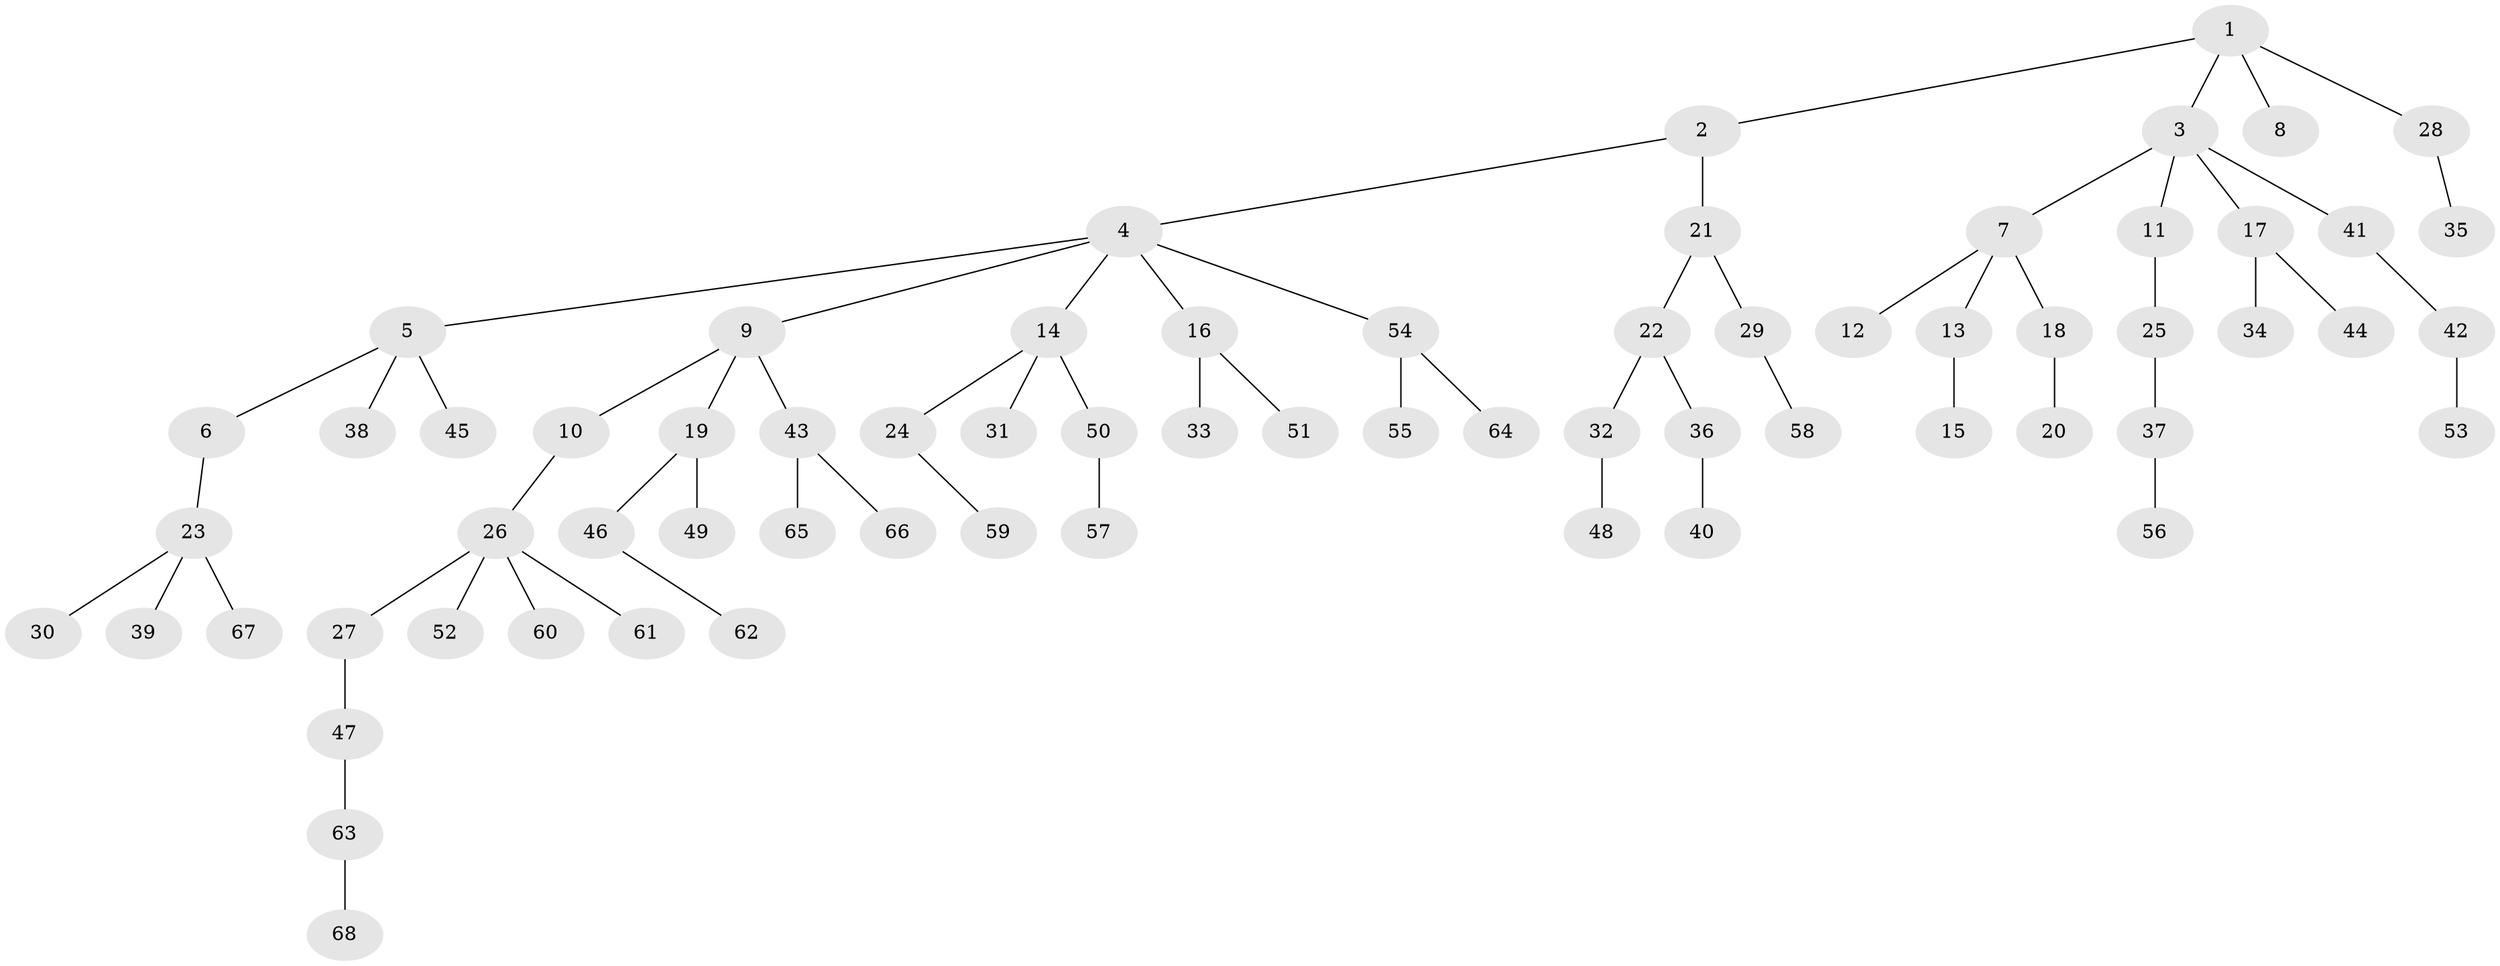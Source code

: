 // Generated by graph-tools (version 1.1) at 2025/15/03/09/25 04:15:42]
// undirected, 68 vertices, 67 edges
graph export_dot {
graph [start="1"]
  node [color=gray90,style=filled];
  1;
  2;
  3;
  4;
  5;
  6;
  7;
  8;
  9;
  10;
  11;
  12;
  13;
  14;
  15;
  16;
  17;
  18;
  19;
  20;
  21;
  22;
  23;
  24;
  25;
  26;
  27;
  28;
  29;
  30;
  31;
  32;
  33;
  34;
  35;
  36;
  37;
  38;
  39;
  40;
  41;
  42;
  43;
  44;
  45;
  46;
  47;
  48;
  49;
  50;
  51;
  52;
  53;
  54;
  55;
  56;
  57;
  58;
  59;
  60;
  61;
  62;
  63;
  64;
  65;
  66;
  67;
  68;
  1 -- 2;
  1 -- 3;
  1 -- 8;
  1 -- 28;
  2 -- 4;
  2 -- 21;
  3 -- 7;
  3 -- 11;
  3 -- 17;
  3 -- 41;
  4 -- 5;
  4 -- 9;
  4 -- 14;
  4 -- 16;
  4 -- 54;
  5 -- 6;
  5 -- 38;
  5 -- 45;
  6 -- 23;
  7 -- 12;
  7 -- 13;
  7 -- 18;
  9 -- 10;
  9 -- 19;
  9 -- 43;
  10 -- 26;
  11 -- 25;
  13 -- 15;
  14 -- 24;
  14 -- 31;
  14 -- 50;
  16 -- 33;
  16 -- 51;
  17 -- 34;
  17 -- 44;
  18 -- 20;
  19 -- 46;
  19 -- 49;
  21 -- 22;
  21 -- 29;
  22 -- 32;
  22 -- 36;
  23 -- 30;
  23 -- 39;
  23 -- 67;
  24 -- 59;
  25 -- 37;
  26 -- 27;
  26 -- 52;
  26 -- 60;
  26 -- 61;
  27 -- 47;
  28 -- 35;
  29 -- 58;
  32 -- 48;
  36 -- 40;
  37 -- 56;
  41 -- 42;
  42 -- 53;
  43 -- 65;
  43 -- 66;
  46 -- 62;
  47 -- 63;
  50 -- 57;
  54 -- 55;
  54 -- 64;
  63 -- 68;
}
